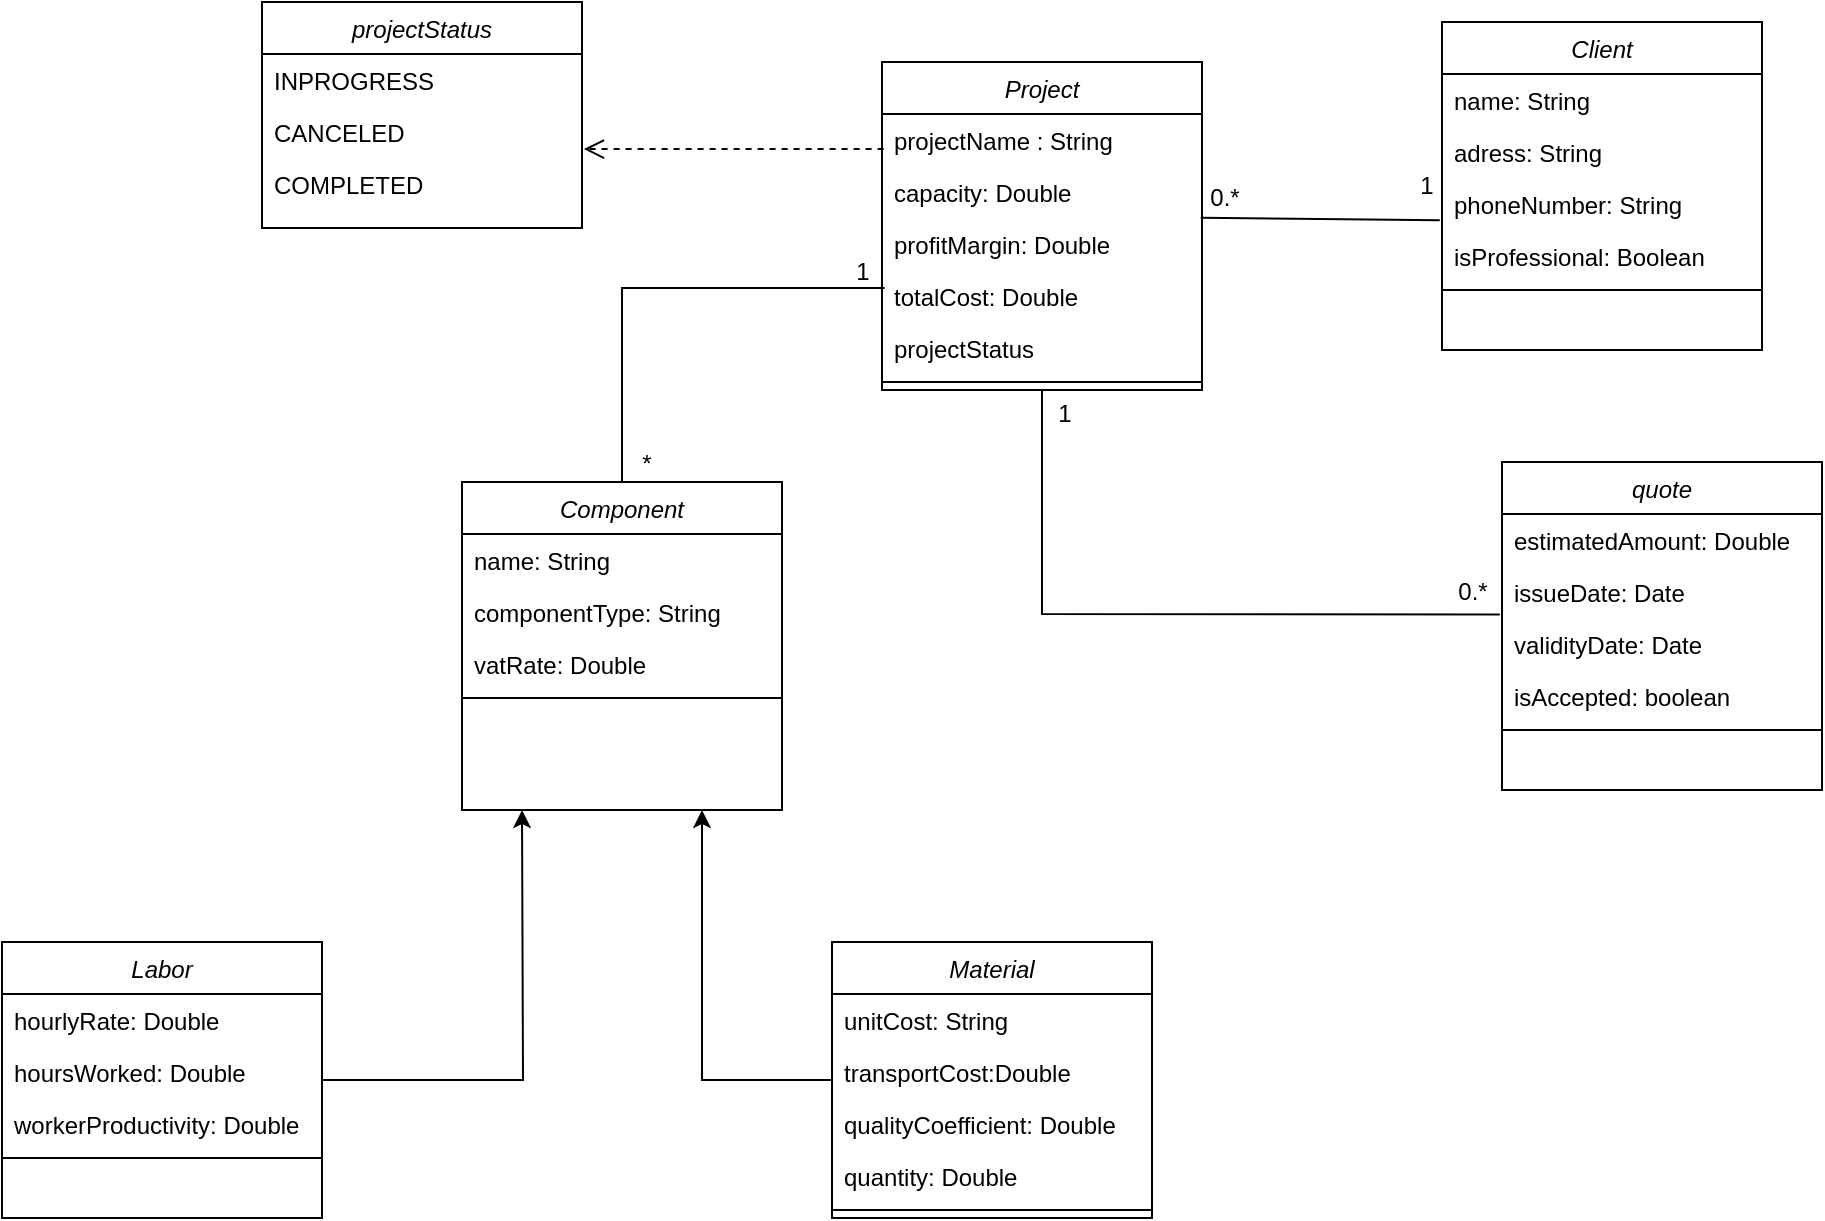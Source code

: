 <mxfile version="24.7.8">
  <diagram id="C5RBs43oDa-KdzZeNtuy" name="Page-1">
    <mxGraphModel dx="1877" dy="669" grid="1" gridSize="10" guides="1" tooltips="1" connect="1" arrows="1" fold="1" page="1" pageScale="1" pageWidth="827" pageHeight="1169" math="0" shadow="0">
      <root>
        <mxCell id="WIyWlLk6GJQsqaUBKTNV-0" />
        <mxCell id="WIyWlLk6GJQsqaUBKTNV-1" parent="WIyWlLk6GJQsqaUBKTNV-0" />
        <mxCell id="zkfFHV4jXpPFQw0GAbJ--0" value="Client" style="swimlane;fontStyle=2;align=center;verticalAlign=top;childLayout=stackLayout;horizontal=1;startSize=26;horizontalStack=0;resizeParent=1;resizeLast=0;collapsible=1;marginBottom=0;rounded=0;shadow=0;strokeWidth=1;" parent="WIyWlLk6GJQsqaUBKTNV-1" vertex="1">
          <mxGeometry x="260" y="60" width="160" height="164" as="geometry">
            <mxRectangle x="230" y="140" width="160" height="26" as="alternateBounds" />
          </mxGeometry>
        </mxCell>
        <mxCell id="zkfFHV4jXpPFQw0GAbJ--1" value="name: String" style="text;align=left;verticalAlign=top;spacingLeft=4;spacingRight=4;overflow=hidden;rotatable=0;points=[[0,0.5],[1,0.5]];portConstraint=eastwest;" parent="zkfFHV4jXpPFQw0GAbJ--0" vertex="1">
          <mxGeometry y="26" width="160" height="26" as="geometry" />
        </mxCell>
        <mxCell id="zkfFHV4jXpPFQw0GAbJ--2" value="adress: String" style="text;align=left;verticalAlign=top;spacingLeft=4;spacingRight=4;overflow=hidden;rotatable=0;points=[[0,0.5],[1,0.5]];portConstraint=eastwest;rounded=0;shadow=0;html=0;" parent="zkfFHV4jXpPFQw0GAbJ--0" vertex="1">
          <mxGeometry y="52" width="160" height="26" as="geometry" />
        </mxCell>
        <mxCell id="zkfFHV4jXpPFQw0GAbJ--3" value="phoneNumber: String" style="text;align=left;verticalAlign=top;spacingLeft=4;spacingRight=4;overflow=hidden;rotatable=0;points=[[0,0.5],[1,0.5]];portConstraint=eastwest;rounded=0;shadow=0;html=0;" parent="zkfFHV4jXpPFQw0GAbJ--0" vertex="1">
          <mxGeometry y="78" width="160" height="26" as="geometry" />
        </mxCell>
        <mxCell id="R1s8uJGnN4wLWaJj_BLW-32" value="isProfessional: Boolean&#xa; " style="text;align=left;verticalAlign=top;spacingLeft=4;spacingRight=4;overflow=hidden;rotatable=0;points=[[0,0.5],[1,0.5]];portConstraint=eastwest;rounded=0;shadow=0;html=0;" parent="zkfFHV4jXpPFQw0GAbJ--0" vertex="1">
          <mxGeometry y="104" width="160" height="26" as="geometry" />
        </mxCell>
        <mxCell id="zkfFHV4jXpPFQw0GAbJ--4" value="" style="line;html=1;strokeWidth=1;align=left;verticalAlign=middle;spacingTop=-1;spacingLeft=3;spacingRight=3;rotatable=0;labelPosition=right;points=[];portConstraint=eastwest;" parent="zkfFHV4jXpPFQw0GAbJ--0" vertex="1">
          <mxGeometry y="130" width="160" height="8" as="geometry" />
        </mxCell>
        <mxCell id="R1s8uJGnN4wLWaJj_BLW-0" value="Component" style="swimlane;fontStyle=2;align=center;verticalAlign=top;childLayout=stackLayout;horizontal=1;startSize=26;horizontalStack=0;resizeParent=1;resizeLast=0;collapsible=1;marginBottom=0;rounded=0;shadow=0;strokeWidth=1;" parent="WIyWlLk6GJQsqaUBKTNV-1" vertex="1">
          <mxGeometry x="-230" y="290" width="160" height="164" as="geometry">
            <mxRectangle x="230" y="140" width="160" height="26" as="alternateBounds" />
          </mxGeometry>
        </mxCell>
        <mxCell id="R1s8uJGnN4wLWaJj_BLW-1" value="name: String" style="text;align=left;verticalAlign=top;spacingLeft=4;spacingRight=4;overflow=hidden;rotatable=0;points=[[0,0.5],[1,0.5]];portConstraint=eastwest;" parent="R1s8uJGnN4wLWaJj_BLW-0" vertex="1">
          <mxGeometry y="26" width="160" height="26" as="geometry" />
        </mxCell>
        <mxCell id="R1s8uJGnN4wLWaJj_BLW-3" value="componentType: String" style="text;align=left;verticalAlign=top;spacingLeft=4;spacingRight=4;overflow=hidden;rotatable=0;points=[[0,0.5],[1,0.5]];portConstraint=eastwest;rounded=0;shadow=0;html=0;" parent="R1s8uJGnN4wLWaJj_BLW-0" vertex="1">
          <mxGeometry y="52" width="160" height="26" as="geometry" />
        </mxCell>
        <mxCell id="R1s8uJGnN4wLWaJj_BLW-33" value="vatRate: Double" style="text;align=left;verticalAlign=top;spacingLeft=4;spacingRight=4;overflow=hidden;rotatable=0;points=[[0,0.5],[1,0.5]];portConstraint=eastwest;rounded=0;shadow=0;html=0;" parent="R1s8uJGnN4wLWaJj_BLW-0" vertex="1">
          <mxGeometry y="78" width="160" height="26" as="geometry" />
        </mxCell>
        <mxCell id="R1s8uJGnN4wLWaJj_BLW-4" value="" style="line;html=1;strokeWidth=1;align=left;verticalAlign=middle;spacingTop=-1;spacingLeft=3;spacingRight=3;rotatable=0;labelPosition=right;points=[];portConstraint=eastwest;" parent="R1s8uJGnN4wLWaJj_BLW-0" vertex="1">
          <mxGeometry y="104" width="160" height="8" as="geometry" />
        </mxCell>
        <mxCell id="R1s8uJGnN4wLWaJj_BLW-6" value="quote" style="swimlane;fontStyle=2;align=center;verticalAlign=top;childLayout=stackLayout;horizontal=1;startSize=26;horizontalStack=0;resizeParent=1;resizeLast=0;collapsible=1;marginBottom=0;rounded=0;shadow=0;strokeWidth=1;" parent="WIyWlLk6GJQsqaUBKTNV-1" vertex="1">
          <mxGeometry x="290" y="280" width="160" height="164" as="geometry">
            <mxRectangle x="230" y="140" width="160" height="26" as="alternateBounds" />
          </mxGeometry>
        </mxCell>
        <mxCell id="R1s8uJGnN4wLWaJj_BLW-7" value="estimatedAmount: Double" style="text;align=left;verticalAlign=top;spacingLeft=4;spacingRight=4;overflow=hidden;rotatable=0;points=[[0,0.5],[1,0.5]];portConstraint=eastwest;" parent="R1s8uJGnN4wLWaJj_BLW-6" vertex="1">
          <mxGeometry y="26" width="160" height="26" as="geometry" />
        </mxCell>
        <mxCell id="R1s8uJGnN4wLWaJj_BLW-8" value="issueDate: Date" style="text;align=left;verticalAlign=top;spacingLeft=4;spacingRight=4;overflow=hidden;rotatable=0;points=[[0,0.5],[1,0.5]];portConstraint=eastwest;rounded=0;shadow=0;html=0;" parent="R1s8uJGnN4wLWaJj_BLW-6" vertex="1">
          <mxGeometry y="52" width="160" height="26" as="geometry" />
        </mxCell>
        <mxCell id="R1s8uJGnN4wLWaJj_BLW-9" value="validityDate: Date" style="text;align=left;verticalAlign=top;spacingLeft=4;spacingRight=4;overflow=hidden;rotatable=0;points=[[0,0.5],[1,0.5]];portConstraint=eastwest;rounded=0;shadow=0;html=0;" parent="R1s8uJGnN4wLWaJj_BLW-6" vertex="1">
          <mxGeometry y="78" width="160" height="26" as="geometry" />
        </mxCell>
        <mxCell id="R1s8uJGnN4wLWaJj_BLW-34" value="isAccepted: boolean" style="text;align=left;verticalAlign=top;spacingLeft=4;spacingRight=4;overflow=hidden;rotatable=0;points=[[0,0.5],[1,0.5]];portConstraint=eastwest;rounded=0;shadow=0;html=0;" parent="R1s8uJGnN4wLWaJj_BLW-6" vertex="1">
          <mxGeometry y="104" width="160" height="26" as="geometry" />
        </mxCell>
        <mxCell id="R1s8uJGnN4wLWaJj_BLW-10" value="" style="line;html=1;strokeWidth=1;align=left;verticalAlign=middle;spacingTop=-1;spacingLeft=3;spacingRight=3;rotatable=0;labelPosition=right;points=[];portConstraint=eastwest;" parent="R1s8uJGnN4wLWaJj_BLW-6" vertex="1">
          <mxGeometry y="130" width="160" height="8" as="geometry" />
        </mxCell>
        <mxCell id="R1s8uJGnN4wLWaJj_BLW-53" style="edgeStyle=orthogonalEdgeStyle;rounded=0;orthogonalLoop=1;jettySize=auto;html=1;" parent="WIyWlLk6GJQsqaUBKTNV-1" source="R1s8uJGnN4wLWaJj_BLW-12" edge="1">
          <mxGeometry relative="1" as="geometry">
            <mxPoint x="-200" y="454" as="targetPoint" />
          </mxGeometry>
        </mxCell>
        <mxCell id="R1s8uJGnN4wLWaJj_BLW-12" value="Labor" style="swimlane;fontStyle=2;align=center;verticalAlign=top;childLayout=stackLayout;horizontal=1;startSize=26;horizontalStack=0;resizeParent=1;resizeLast=0;collapsible=1;marginBottom=0;rounded=0;shadow=0;strokeWidth=1;" parent="WIyWlLk6GJQsqaUBKTNV-1" vertex="1">
          <mxGeometry x="-460" y="520" width="160" height="138" as="geometry">
            <mxRectangle x="230" y="140" width="160" height="26" as="alternateBounds" />
          </mxGeometry>
        </mxCell>
        <mxCell id="R1s8uJGnN4wLWaJj_BLW-13" value="hourlyRate: Double" style="text;align=left;verticalAlign=top;spacingLeft=4;spacingRight=4;overflow=hidden;rotatable=0;points=[[0,0.5],[1,0.5]];portConstraint=eastwest;" parent="R1s8uJGnN4wLWaJj_BLW-12" vertex="1">
          <mxGeometry y="26" width="160" height="26" as="geometry" />
        </mxCell>
        <mxCell id="R1s8uJGnN4wLWaJj_BLW-14" value="hoursWorked: Double" style="text;align=left;verticalAlign=top;spacingLeft=4;spacingRight=4;overflow=hidden;rotatable=0;points=[[0,0.5],[1,0.5]];portConstraint=eastwest;rounded=0;shadow=0;html=0;" parent="R1s8uJGnN4wLWaJj_BLW-12" vertex="1">
          <mxGeometry y="52" width="160" height="26" as="geometry" />
        </mxCell>
        <mxCell id="R1s8uJGnN4wLWaJj_BLW-15" value="workerProductivity: Double" style="text;align=left;verticalAlign=top;spacingLeft=4;spacingRight=4;overflow=hidden;rotatable=0;points=[[0,0.5],[1,0.5]];portConstraint=eastwest;rounded=0;shadow=0;html=0;" parent="R1s8uJGnN4wLWaJj_BLW-12" vertex="1">
          <mxGeometry y="78" width="160" height="26" as="geometry" />
        </mxCell>
        <mxCell id="R1s8uJGnN4wLWaJj_BLW-16" value="" style="line;html=1;strokeWidth=1;align=left;verticalAlign=middle;spacingTop=-1;spacingLeft=3;spacingRight=3;rotatable=0;labelPosition=right;points=[];portConstraint=eastwest;" parent="R1s8uJGnN4wLWaJj_BLW-12" vertex="1">
          <mxGeometry y="104" width="160" height="8" as="geometry" />
        </mxCell>
        <mxCell id="R1s8uJGnN4wLWaJj_BLW-52" style="edgeStyle=orthogonalEdgeStyle;rounded=0;orthogonalLoop=1;jettySize=auto;html=1;entryX=0.75;entryY=1;entryDx=0;entryDy=0;" parent="WIyWlLk6GJQsqaUBKTNV-1" source="R1s8uJGnN4wLWaJj_BLW-18" target="R1s8uJGnN4wLWaJj_BLW-0" edge="1">
          <mxGeometry relative="1" as="geometry" />
        </mxCell>
        <mxCell id="R1s8uJGnN4wLWaJj_BLW-18" value="Material&#xa;" style="swimlane;fontStyle=2;align=center;verticalAlign=top;childLayout=stackLayout;horizontal=1;startSize=26;horizontalStack=0;resizeParent=1;resizeLast=0;collapsible=1;marginBottom=0;rounded=0;shadow=0;strokeWidth=1;" parent="WIyWlLk6GJQsqaUBKTNV-1" vertex="1">
          <mxGeometry x="-45" y="520" width="160" height="138" as="geometry">
            <mxRectangle x="230" y="140" width="160" height="26" as="alternateBounds" />
          </mxGeometry>
        </mxCell>
        <mxCell id="qOjJQrxjVrwOdSSCIx_e-0" value="unitCost: String" style="text;align=left;verticalAlign=top;spacingLeft=4;spacingRight=4;overflow=hidden;rotatable=0;points=[[0,0.5],[1,0.5]];portConstraint=eastwest;rounded=0;shadow=0;html=0;" vertex="1" parent="R1s8uJGnN4wLWaJj_BLW-18">
          <mxGeometry y="26" width="160" height="26" as="geometry" />
        </mxCell>
        <mxCell id="R1s8uJGnN4wLWaJj_BLW-19" value="transportCost:Double" style="text;align=left;verticalAlign=top;spacingLeft=4;spacingRight=4;overflow=hidden;rotatable=0;points=[[0,0.5],[1,0.5]];portConstraint=eastwest;" parent="R1s8uJGnN4wLWaJj_BLW-18" vertex="1">
          <mxGeometry y="52" width="160" height="26" as="geometry" />
        </mxCell>
        <mxCell id="R1s8uJGnN4wLWaJj_BLW-20" value="qualityCoefficient: Double" style="text;align=left;verticalAlign=top;spacingLeft=4;spacingRight=4;overflow=hidden;rotatable=0;points=[[0,0.5],[1,0.5]];portConstraint=eastwest;rounded=0;shadow=0;html=0;" parent="R1s8uJGnN4wLWaJj_BLW-18" vertex="1">
          <mxGeometry y="78" width="160" height="26" as="geometry" />
        </mxCell>
        <mxCell id="tRK5zkRv0d1YFuJNFTWE-0" value="quantity: Double" style="text;align=left;verticalAlign=top;spacingLeft=4;spacingRight=4;overflow=hidden;rotatable=0;points=[[0,0.5],[1,0.5]];portConstraint=eastwest;rounded=0;shadow=0;html=0;" parent="R1s8uJGnN4wLWaJj_BLW-18" vertex="1">
          <mxGeometry y="104" width="160" height="26" as="geometry" />
        </mxCell>
        <mxCell id="R1s8uJGnN4wLWaJj_BLW-22" value="" style="line;html=1;strokeWidth=1;align=left;verticalAlign=middle;spacingTop=-1;spacingLeft=3;spacingRight=3;rotatable=0;labelPosition=right;points=[];portConstraint=eastwest;" parent="R1s8uJGnN4wLWaJj_BLW-18" vertex="1">
          <mxGeometry y="130" width="160" height="8" as="geometry" />
        </mxCell>
        <mxCell id="R1s8uJGnN4wLWaJj_BLW-24" value="Project" style="swimlane;fontStyle=2;align=center;verticalAlign=top;childLayout=stackLayout;horizontal=1;startSize=26;horizontalStack=0;resizeParent=1;resizeLast=0;collapsible=1;marginBottom=0;rounded=0;shadow=0;strokeWidth=1;" parent="WIyWlLk6GJQsqaUBKTNV-1" vertex="1">
          <mxGeometry x="-20" y="80" width="160" height="164" as="geometry">
            <mxRectangle x="230" y="140" width="160" height="26" as="alternateBounds" />
          </mxGeometry>
        </mxCell>
        <mxCell id="R1s8uJGnN4wLWaJj_BLW-25" value="projectName : String" style="text;align=left;verticalAlign=top;spacingLeft=4;spacingRight=4;overflow=hidden;rotatable=0;points=[[0,0.5],[1,0.5]];portConstraint=eastwest;" parent="R1s8uJGnN4wLWaJj_BLW-24" vertex="1">
          <mxGeometry y="26" width="160" height="26" as="geometry" />
        </mxCell>
        <mxCell id="R1s8uJGnN4wLWaJj_BLW-65" value="capacity: Double" style="text;align=left;verticalAlign=top;spacingLeft=4;spacingRight=4;overflow=hidden;rotatable=0;points=[[0,0.5],[1,0.5]];portConstraint=eastwest;rounded=0;shadow=0;html=0;" parent="R1s8uJGnN4wLWaJj_BLW-24" vertex="1">
          <mxGeometry y="52" width="160" height="26" as="geometry" />
        </mxCell>
        <mxCell id="R1s8uJGnN4wLWaJj_BLW-26" value="profitMargin: Double" style="text;align=left;verticalAlign=top;spacingLeft=4;spacingRight=4;overflow=hidden;rotatable=0;points=[[0,0.5],[1,0.5]];portConstraint=eastwest;rounded=0;shadow=0;html=0;" parent="R1s8uJGnN4wLWaJj_BLW-24" vertex="1">
          <mxGeometry y="78" width="160" height="26" as="geometry" />
        </mxCell>
        <mxCell id="R1s8uJGnN4wLWaJj_BLW-27" value="totalCost: Double" style="text;align=left;verticalAlign=top;spacingLeft=4;spacingRight=4;overflow=hidden;rotatable=0;points=[[0,0.5],[1,0.5]];portConstraint=eastwest;rounded=0;shadow=0;html=0;" parent="R1s8uJGnN4wLWaJj_BLW-24" vertex="1">
          <mxGeometry y="104" width="160" height="26" as="geometry" />
        </mxCell>
        <mxCell id="R1s8uJGnN4wLWaJj_BLW-35" value="projectStatus" style="text;align=left;verticalAlign=top;spacingLeft=4;spacingRight=4;overflow=hidden;rotatable=0;points=[[0,0.5],[1,0.5]];portConstraint=eastwest;rounded=0;shadow=0;html=0;" parent="R1s8uJGnN4wLWaJj_BLW-24" vertex="1">
          <mxGeometry y="130" width="160" height="26" as="geometry" />
        </mxCell>
        <mxCell id="R1s8uJGnN4wLWaJj_BLW-28" value="" style="line;html=1;strokeWidth=1;align=left;verticalAlign=middle;spacingTop=-1;spacingLeft=3;spacingRight=3;rotatable=0;labelPosition=right;points=[];portConstraint=eastwest;" parent="R1s8uJGnN4wLWaJj_BLW-24" vertex="1">
          <mxGeometry y="156" width="160" height="8" as="geometry" />
        </mxCell>
        <mxCell id="R1s8uJGnN4wLWaJj_BLW-54" value="" style="endArrow=none;html=1;rounded=0;entryX=0.008;entryY=0.346;entryDx=0;entryDy=0;entryPerimeter=0;exitX=0.5;exitY=0;exitDx=0;exitDy=0;" parent="WIyWlLk6GJQsqaUBKTNV-1" source="R1s8uJGnN4wLWaJj_BLW-0" target="R1s8uJGnN4wLWaJj_BLW-27" edge="1">
          <mxGeometry width="50" height="50" relative="1" as="geometry">
            <mxPoint x="-260" y="200" as="sourcePoint" />
            <mxPoint x="-210" y="150" as="targetPoint" />
            <Array as="points">
              <mxPoint x="-150" y="193" />
            </Array>
          </mxGeometry>
        </mxCell>
        <mxCell id="R1s8uJGnN4wLWaJj_BLW-56" value="1" style="text;html=1;align=center;verticalAlign=middle;resizable=0;points=[];autosize=1;strokeColor=none;fillColor=none;" parent="WIyWlLk6GJQsqaUBKTNV-1" vertex="1">
          <mxGeometry x="-45" y="170" width="30" height="30" as="geometry" />
        </mxCell>
        <mxCell id="R1s8uJGnN4wLWaJj_BLW-57" value="*" style="text;html=1;align=center;verticalAlign=middle;resizable=0;points=[];autosize=1;strokeColor=none;fillColor=none;" parent="WIyWlLk6GJQsqaUBKTNV-1" vertex="1">
          <mxGeometry x="-153" y="266" width="30" height="30" as="geometry" />
        </mxCell>
        <mxCell id="R1s8uJGnN4wLWaJj_BLW-62" value="" style="endArrow=none;html=1;rounded=0;entryX=0.729;entryY=1.071;entryDx=0;entryDy=0;exitX=0.996;exitY=-0.005;exitDx=0;exitDy=0;exitPerimeter=0;entryPerimeter=0;" parent="WIyWlLk6GJQsqaUBKTNV-1" source="R1s8uJGnN4wLWaJj_BLW-26" target="R1s8uJGnN4wLWaJj_BLW-64" edge="1">
          <mxGeometry width="50" height="50" relative="1" as="geometry">
            <mxPoint x="-40" y="360" as="sourcePoint" />
            <mxPoint x="10" y="310" as="targetPoint" />
          </mxGeometry>
        </mxCell>
        <mxCell id="R1s8uJGnN4wLWaJj_BLW-63" value="0.*" style="text;html=1;align=center;verticalAlign=middle;resizable=0;points=[];autosize=1;strokeColor=none;fillColor=none;" parent="WIyWlLk6GJQsqaUBKTNV-1" vertex="1">
          <mxGeometry x="131" y="133" width="40" height="30" as="geometry" />
        </mxCell>
        <mxCell id="R1s8uJGnN4wLWaJj_BLW-64" value="1" style="text;html=1;align=center;verticalAlign=middle;resizable=0;points=[];autosize=1;strokeColor=none;fillColor=none;" parent="WIyWlLk6GJQsqaUBKTNV-1" vertex="1">
          <mxGeometry x="237" y="127" width="30" height="30" as="geometry" />
        </mxCell>
        <mxCell id="R1s8uJGnN4wLWaJj_BLW-66" value="" style="endArrow=none;html=1;rounded=0;entryX=0.5;entryY=1;entryDx=0;entryDy=0;exitX=-0.007;exitY=-0.067;exitDx=0;exitDy=0;exitPerimeter=0;" parent="WIyWlLk6GJQsqaUBKTNV-1" source="R1s8uJGnN4wLWaJj_BLW-9" target="R1s8uJGnN4wLWaJj_BLW-24" edge="1">
          <mxGeometry width="50" height="50" relative="1" as="geometry">
            <mxPoint x="220" y="350" as="sourcePoint" />
            <mxPoint x="270" y="300" as="targetPoint" />
            <Array as="points">
              <mxPoint x="60" y="356" />
            </Array>
          </mxGeometry>
        </mxCell>
        <mxCell id="R1s8uJGnN4wLWaJj_BLW-67" value="1" style="text;html=1;align=center;verticalAlign=middle;resizable=0;points=[];autosize=1;strokeColor=none;fillColor=none;" parent="WIyWlLk6GJQsqaUBKTNV-1" vertex="1">
          <mxGeometry x="56" y="241" width="30" height="30" as="geometry" />
        </mxCell>
        <mxCell id="R1s8uJGnN4wLWaJj_BLW-68" value="0.*" style="text;html=1;align=center;verticalAlign=middle;resizable=0;points=[];autosize=1;strokeColor=none;fillColor=none;" parent="WIyWlLk6GJQsqaUBKTNV-1" vertex="1">
          <mxGeometry x="255" y="330" width="40" height="30" as="geometry" />
        </mxCell>
        <mxCell id="R1s8uJGnN4wLWaJj_BLW-69" value="projectStatus" style="swimlane;fontStyle=2;align=center;verticalAlign=top;childLayout=stackLayout;horizontal=1;startSize=26;horizontalStack=0;resizeParent=1;resizeLast=0;collapsible=1;marginBottom=0;rounded=0;shadow=0;strokeWidth=1;" parent="WIyWlLk6GJQsqaUBKTNV-1" vertex="1">
          <mxGeometry x="-330" y="50" width="160" height="113" as="geometry">
            <mxRectangle x="230" y="140" width="160" height="26" as="alternateBounds" />
          </mxGeometry>
        </mxCell>
        <mxCell id="R1s8uJGnN4wLWaJj_BLW-70" value="INPROGRESS" style="text;align=left;verticalAlign=top;spacingLeft=4;spacingRight=4;overflow=hidden;rotatable=0;points=[[0,0.5],[1,0.5]];portConstraint=eastwest;" parent="R1s8uJGnN4wLWaJj_BLW-69" vertex="1">
          <mxGeometry y="26" width="160" height="26" as="geometry" />
        </mxCell>
        <mxCell id="R1s8uJGnN4wLWaJj_BLW-71" value="CANCELED" style="text;align=left;verticalAlign=top;spacingLeft=4;spacingRight=4;overflow=hidden;rotatable=0;points=[[0,0.5],[1,0.5]];portConstraint=eastwest;rounded=0;shadow=0;html=0;" parent="R1s8uJGnN4wLWaJj_BLW-69" vertex="1">
          <mxGeometry y="52" width="160" height="26" as="geometry" />
        </mxCell>
        <mxCell id="R1s8uJGnN4wLWaJj_BLW-72" value="COMPLETED" style="text;align=left;verticalAlign=top;spacingLeft=4;spacingRight=4;overflow=hidden;rotatable=0;points=[[0,0.5],[1,0.5]];portConstraint=eastwest;rounded=0;shadow=0;html=0;" parent="R1s8uJGnN4wLWaJj_BLW-69" vertex="1">
          <mxGeometry y="78" width="160" height="26" as="geometry" />
        </mxCell>
        <mxCell id="R1s8uJGnN4wLWaJj_BLW-78" value="" style="html=1;verticalAlign=bottom;endArrow=open;dashed=1;endSize=8;curved=0;rounded=0;exitX=0.005;exitY=0.672;exitDx=0;exitDy=0;exitPerimeter=0;entryX=1.006;entryY=0.829;entryDx=0;entryDy=0;entryPerimeter=0;" parent="WIyWlLk6GJQsqaUBKTNV-1" source="R1s8uJGnN4wLWaJj_BLW-25" target="R1s8uJGnN4wLWaJj_BLW-71" edge="1">
          <mxGeometry relative="1" as="geometry">
            <mxPoint x="-45" y="120" as="sourcePoint" />
            <mxPoint x="-150" y="140" as="targetPoint" />
          </mxGeometry>
        </mxCell>
      </root>
    </mxGraphModel>
  </diagram>
</mxfile>
